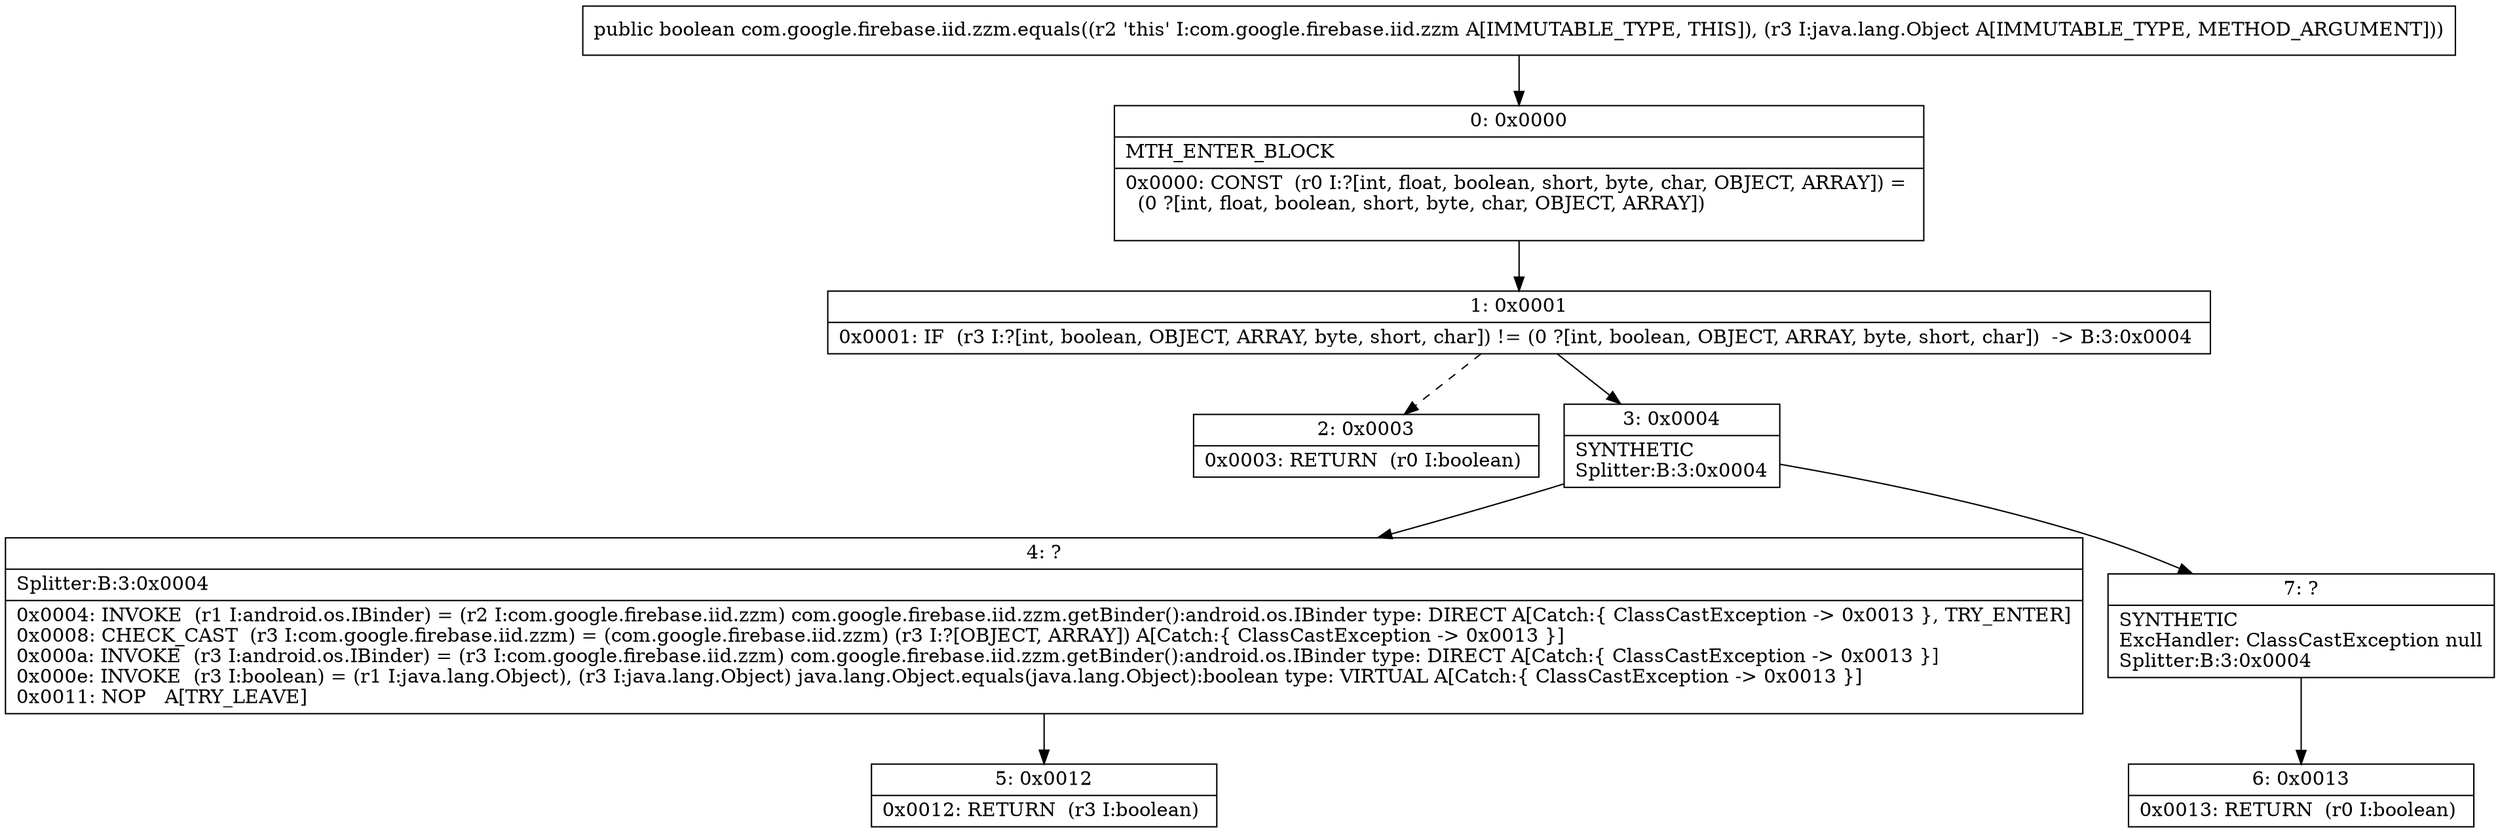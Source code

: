 digraph "CFG forcom.google.firebase.iid.zzm.equals(Ljava\/lang\/Object;)Z" {
Node_0 [shape=record,label="{0\:\ 0x0000|MTH_ENTER_BLOCK\l|0x0000: CONST  (r0 I:?[int, float, boolean, short, byte, char, OBJECT, ARRAY]) = \l  (0 ?[int, float, boolean, short, byte, char, OBJECT, ARRAY])\l \l}"];
Node_1 [shape=record,label="{1\:\ 0x0001|0x0001: IF  (r3 I:?[int, boolean, OBJECT, ARRAY, byte, short, char]) != (0 ?[int, boolean, OBJECT, ARRAY, byte, short, char])  \-\> B:3:0x0004 \l}"];
Node_2 [shape=record,label="{2\:\ 0x0003|0x0003: RETURN  (r0 I:boolean) \l}"];
Node_3 [shape=record,label="{3\:\ 0x0004|SYNTHETIC\lSplitter:B:3:0x0004\l}"];
Node_4 [shape=record,label="{4\:\ ?|Splitter:B:3:0x0004\l|0x0004: INVOKE  (r1 I:android.os.IBinder) = (r2 I:com.google.firebase.iid.zzm) com.google.firebase.iid.zzm.getBinder():android.os.IBinder type: DIRECT A[Catch:\{ ClassCastException \-\> 0x0013 \}, TRY_ENTER]\l0x0008: CHECK_CAST  (r3 I:com.google.firebase.iid.zzm) = (com.google.firebase.iid.zzm) (r3 I:?[OBJECT, ARRAY]) A[Catch:\{ ClassCastException \-\> 0x0013 \}]\l0x000a: INVOKE  (r3 I:android.os.IBinder) = (r3 I:com.google.firebase.iid.zzm) com.google.firebase.iid.zzm.getBinder():android.os.IBinder type: DIRECT A[Catch:\{ ClassCastException \-\> 0x0013 \}]\l0x000e: INVOKE  (r3 I:boolean) = (r1 I:java.lang.Object), (r3 I:java.lang.Object) java.lang.Object.equals(java.lang.Object):boolean type: VIRTUAL A[Catch:\{ ClassCastException \-\> 0x0013 \}]\l0x0011: NOP   A[TRY_LEAVE]\l}"];
Node_5 [shape=record,label="{5\:\ 0x0012|0x0012: RETURN  (r3 I:boolean) \l}"];
Node_6 [shape=record,label="{6\:\ 0x0013|0x0013: RETURN  (r0 I:boolean) \l}"];
Node_7 [shape=record,label="{7\:\ ?|SYNTHETIC\lExcHandler: ClassCastException null\lSplitter:B:3:0x0004\l}"];
MethodNode[shape=record,label="{public boolean com.google.firebase.iid.zzm.equals((r2 'this' I:com.google.firebase.iid.zzm A[IMMUTABLE_TYPE, THIS]), (r3 I:java.lang.Object A[IMMUTABLE_TYPE, METHOD_ARGUMENT])) }"];
MethodNode -> Node_0;
Node_0 -> Node_1;
Node_1 -> Node_2[style=dashed];
Node_1 -> Node_3;
Node_3 -> Node_4;
Node_3 -> Node_7;
Node_4 -> Node_5;
Node_7 -> Node_6;
}

